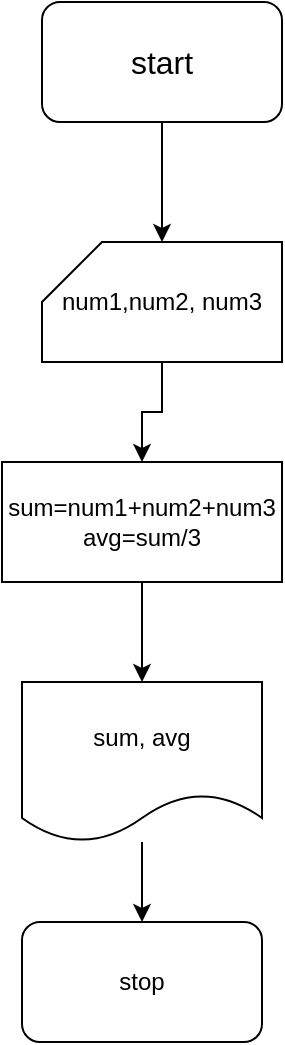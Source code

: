 <mxfile version="22.1.3" type="github">
  <diagram id="C5RBs43oDa-KdzZeNtuy" name="Page-1">
    <mxGraphModel dx="794" dy="464" grid="1" gridSize="10" guides="1" tooltips="1" connect="1" arrows="1" fold="1" page="1" pageScale="1" pageWidth="827" pageHeight="1169" math="0" shadow="0">
      <root>
        <mxCell id="WIyWlLk6GJQsqaUBKTNV-0" />
        <mxCell id="WIyWlLk6GJQsqaUBKTNV-1" parent="WIyWlLk6GJQsqaUBKTNV-0" />
        <mxCell id="n6aHt5rC6-JLfsDOTo_--1" style="edgeStyle=orthogonalEdgeStyle;rounded=0;orthogonalLoop=1;jettySize=auto;html=1;" parent="WIyWlLk6GJQsqaUBKTNV-1" source="n6aHt5rC6-JLfsDOTo_--0" target="n6aHt5rC6-JLfsDOTo_--2" edge="1">
          <mxGeometry relative="1" as="geometry">
            <mxPoint x="310" y="130" as="targetPoint" />
          </mxGeometry>
        </mxCell>
        <mxCell id="n6aHt5rC6-JLfsDOTo_--0" value="&lt;font style=&quot;font-size: 16px;&quot;&gt;start&lt;/font&gt;" style="rounded=1;whiteSpace=wrap;html=1;" parent="WIyWlLk6GJQsqaUBKTNV-1" vertex="1">
          <mxGeometry x="250" y="20" width="120" height="60" as="geometry" />
        </mxCell>
        <mxCell id="n6aHt5rC6-JLfsDOTo_--3" style="edgeStyle=orthogonalEdgeStyle;rounded=0;orthogonalLoop=1;jettySize=auto;html=1;" parent="WIyWlLk6GJQsqaUBKTNV-1" source="n6aHt5rC6-JLfsDOTo_--2" target="n6aHt5rC6-JLfsDOTo_--4" edge="1">
          <mxGeometry relative="1" as="geometry">
            <mxPoint x="310" y="240" as="targetPoint" />
          </mxGeometry>
        </mxCell>
        <mxCell id="n6aHt5rC6-JLfsDOTo_--2" value="num1,num2, num3" style="shape=card;whiteSpace=wrap;html=1;" parent="WIyWlLk6GJQsqaUBKTNV-1" vertex="1">
          <mxGeometry x="250" y="140" width="120" height="60" as="geometry" />
        </mxCell>
        <mxCell id="n6aHt5rC6-JLfsDOTo_--5" style="edgeStyle=orthogonalEdgeStyle;rounded=0;orthogonalLoop=1;jettySize=auto;html=1;" parent="WIyWlLk6GJQsqaUBKTNV-1" source="n6aHt5rC6-JLfsDOTo_--4" target="n6aHt5rC6-JLfsDOTo_--6" edge="1">
          <mxGeometry relative="1" as="geometry">
            <mxPoint x="300" y="360" as="targetPoint" />
          </mxGeometry>
        </mxCell>
        <mxCell id="n6aHt5rC6-JLfsDOTo_--4" value="sum=num1+num2+num3&lt;br&gt;avg=sum/3" style="rounded=0;whiteSpace=wrap;html=1;" parent="WIyWlLk6GJQsqaUBKTNV-1" vertex="1">
          <mxGeometry x="230" y="250" width="140" height="60" as="geometry" />
        </mxCell>
        <mxCell id="n6aHt5rC6-JLfsDOTo_--8" value="" style="edgeStyle=orthogonalEdgeStyle;rounded=0;orthogonalLoop=1;jettySize=auto;html=1;" parent="WIyWlLk6GJQsqaUBKTNV-1" source="n6aHt5rC6-JLfsDOTo_--6" target="n6aHt5rC6-JLfsDOTo_--7" edge="1">
          <mxGeometry relative="1" as="geometry" />
        </mxCell>
        <mxCell id="n6aHt5rC6-JLfsDOTo_--6" value="sum, avg" style="shape=document;whiteSpace=wrap;html=1;boundedLbl=1;" parent="WIyWlLk6GJQsqaUBKTNV-1" vertex="1">
          <mxGeometry x="240" y="360" width="120" height="80" as="geometry" />
        </mxCell>
        <mxCell id="n6aHt5rC6-JLfsDOTo_--7" value="stop" style="rounded=1;whiteSpace=wrap;html=1;" parent="WIyWlLk6GJQsqaUBKTNV-1" vertex="1">
          <mxGeometry x="240" y="480" width="120" height="60" as="geometry" />
        </mxCell>
      </root>
    </mxGraphModel>
  </diagram>
</mxfile>
